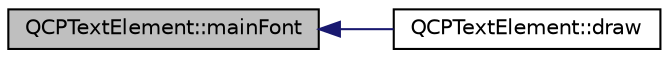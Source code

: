 digraph "QCPTextElement::mainFont"
{
  edge [fontname="Helvetica",fontsize="10",labelfontname="Helvetica",labelfontsize="10"];
  node [fontname="Helvetica",fontsize="10",shape=record];
  rankdir="LR";
  Node55 [label="QCPTextElement::mainFont",height=0.2,width=0.4,color="black", fillcolor="grey75", style="filled", fontcolor="black"];
  Node55 -> Node56 [dir="back",color="midnightblue",fontsize="10",style="solid",fontname="Helvetica"];
  Node56 [label="QCPTextElement::draw",height=0.2,width=0.4,color="black", fillcolor="white", style="filled",URL="$class_q_c_p_text_element.html#ad1dae61ea77ae74841f3c2fb765fc88e"];
}
